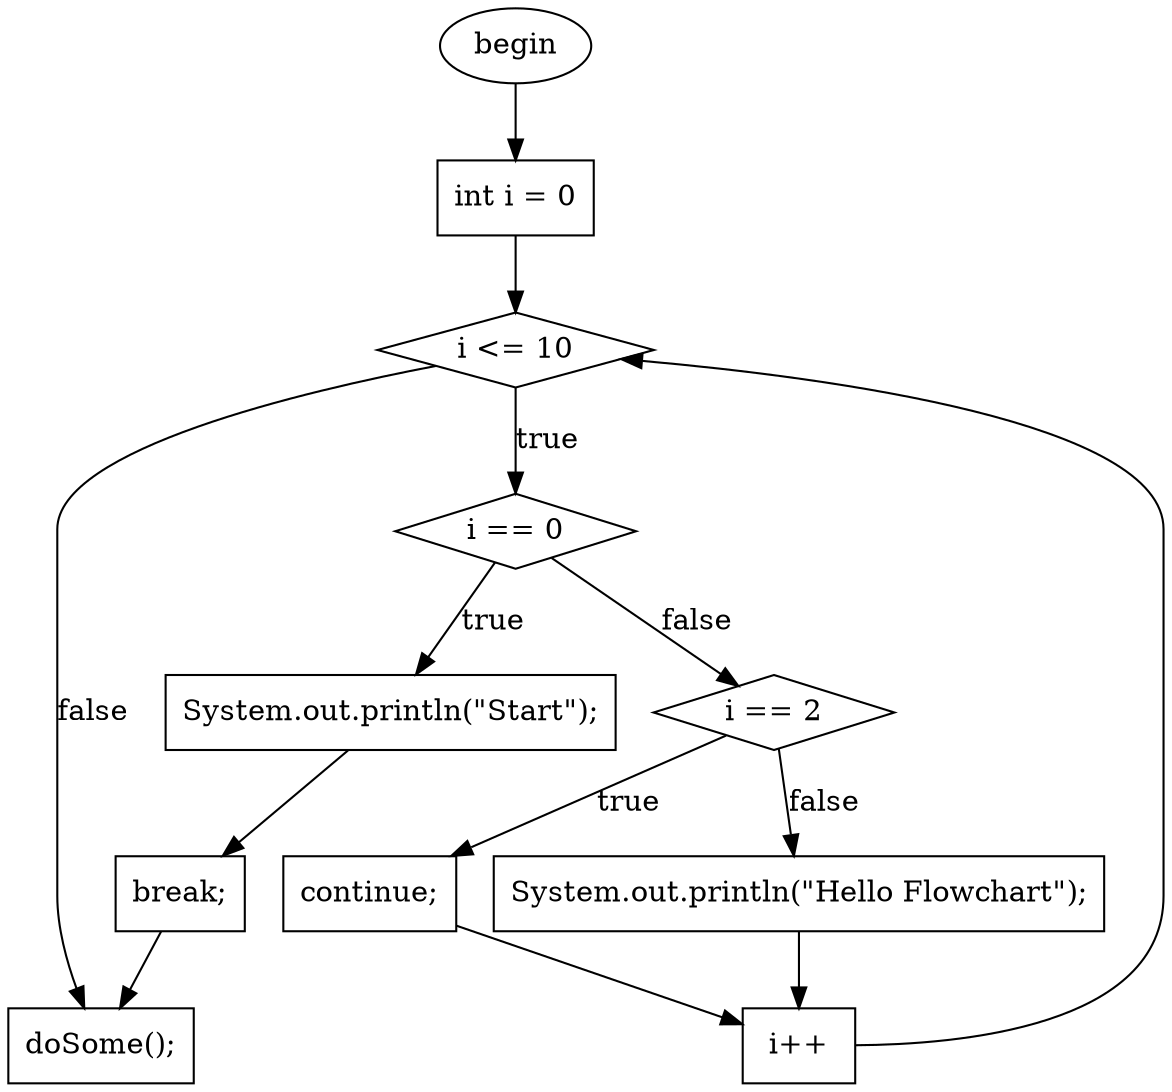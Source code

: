 digraph G{
F0T0[ shape=ellipse, label="begin", style="filled", fillcolor="white"]
F40T211[ shape=box, label="int i = 0", style="filled", fillcolor="white"]
F56T62[ shape=diamond, label="i \<= 10", style="filled", fillcolor="white"]
F74T134[ shape=diamond, label="i == 0", style="filled", fillcolor="white"]
F92T119[ shape=box, label="System.out.println(\"Start\");", style="filled", fillcolor="white"]
F125T130[ shape=box, label="break;", style="filled", fillcolor="white"]
F138T168[ shape=diamond, label="i == 2", style="filled", fillcolor="white"]
F156T164[ shape=box, label="continue;", style="filled", fillcolor="white"]
F172T209[ shape=box, label="System.out.println(\"Hello Flowchart\");", style="filled", fillcolor="white"]
F65T67[ shape=box, label="i++", style="filled", fillcolor="white"]
F213T221[ shape=box, label="doSome();", style="filled", fillcolor="white"]
F0T0 -> F40T211
F92T119 -> F125T130
F172T209 -> F65T67
F56T62 -> F74T134[label="true"]
F74T134 -> F92T119[label="true"]
F138T168 -> F156T164[label="true"]
F40T211 -> F56T62
F65T67 -> F56T62
F125T130 -> F213T221
F156T164 -> F65T67
F74T134 -> F138T168[label="false"]
F138T168 -> F172T209[label="false"]
F56T62 -> F213T221[label="false"]
}
